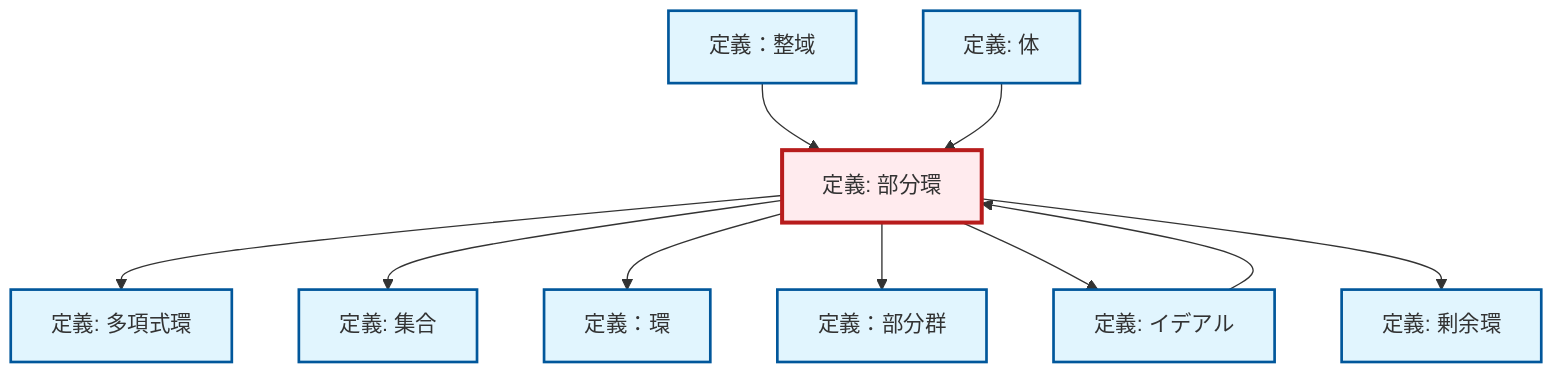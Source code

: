 graph TD
    classDef definition fill:#e1f5fe,stroke:#01579b,stroke-width:2px
    classDef theorem fill:#f3e5f5,stroke:#4a148c,stroke-width:2px
    classDef axiom fill:#fff3e0,stroke:#e65100,stroke-width:2px
    classDef example fill:#e8f5e9,stroke:#1b5e20,stroke-width:2px
    classDef current fill:#ffebee,stroke:#b71c1c,stroke-width:3px
    def-subring["定義: 部分環"]:::definition
    def-set["定義: 集合"]:::definition
    def-field["定義: 体"]:::definition
    def-quotient-ring["定義: 剰余環"]:::definition
    def-subgroup["定義：部分群"]:::definition
    def-polynomial-ring["定義: 多項式環"]:::definition
    def-integral-domain["定義：整域"]:::definition
    def-ideal["定義: イデアル"]:::definition
    def-ring["定義：環"]:::definition
    def-subring --> def-polynomial-ring
    def-integral-domain --> def-subring
    def-subring --> def-set
    def-field --> def-subring
    def-subring --> def-ring
    def-ideal --> def-subring
    def-subring --> def-subgroup
    def-subring --> def-ideal
    def-subring --> def-quotient-ring
    class def-subring current